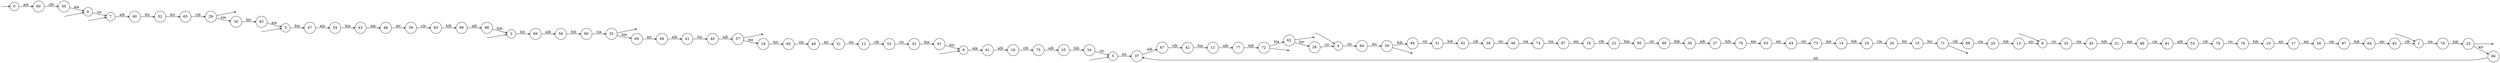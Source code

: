 digraph
{
  vcsn_context = "lat<letterset<char_letters(abc)>, letterset<char_letters(abc)>>, b"
  rankdir = LR
  edge [arrowhead = vee, arrowsize = .6]
  {
    node [shape = point, width = 0]
    I0
    I1
    I2
    I3
    I4
    I5
    I6
    I7
    I8
    I9
    F23
    F29
    F32
    F57
    F59
    F62
    F71
    F72
  }
  {
    node [shape = circle, style = rounded, width = 0.5]
    0
    1
    2
    3
    4
    5
    6
    7
    8
    9
    10
    11
    12
    13
    14
    15
    16
    17
    18
    19
    20
    21
    22
    23
    24
    25
    26
    27
    28
    29
    30
    31
    32
    33
    34
    35
    36
    37
    38
    39
    40
    41
    42
    43
    44
    45
    46
    47
    48
    49
    50
    51
    52
    53
    54
    55
    56
    57
    58
    59
    60
    61
    62
    63
    64
    65
    66
    67
    68
    69
    70
    71
    72
    73
    74
    75
    76
    77
    78
    79
    80
    81
    82
    83
    84
    85
    86
    87
    88
    89
    90
    91
    92
    93
    94
    95
    96
    97
    98
    99
  }
  I0 -> 0
  I1 -> 1
  I2 -> 2
  I3 -> 3
  I4 -> 4
  I5 -> 5
  I6 -> 6
  I7 -> 7
  I8 -> 8
  I9 -> 9
  0 -> 60 [label = "a|a"]
  1 -> 76 [label = "c|a"]
  2 -> 66 [label = "b|c"]
  3 -> 47 [label = "b|a"]
  4 -> 84 [label = "c|c"]
  5 -> 37 [label = "a|c"]
  6 -> 7 [label = "c|c"]
  7 -> 90 [label = "a|b"]
  8 -> 61 [label = "a|a"]
  9 -> 35 [label = "c|c"]
  10 -> 17 [label = "a|c"]
  11 -> 77 [label = "a|b"]
  12 -> 53 [label = "c|b"]
  13 -> 9 [label = "a|c"]
  14 -> 24 [label = "b|b"]
  15 -> 71 [label = "b|c"]
  16 -> 22 [label = "c|b"]
  17 -> 58 [label = "a|a"]
  18 -> 75 [label = "c|b"]
  19 -> 85 [label = "b|c"]
  20 -> 13 [label = "b|b"]
  21 -> 86 [label = "a|a"]
  22 -> 95 [label = "b|a"]
  23 -> F23
  23 -> 96 [label = "a|c"]
  24 -> 26 [label = "c|a"]
  25 -> 34 [label = "b|b"]
  26 -> 15 [label = "b|c"]
  27 -> 79 [label = "b|b"]
  28 -> 4 [label = "c|c"]
  29 -> F29
  29 -> 30 [label = "a|a"]
  30 -> 93 [label = "b|c"]
  31 -> 92 [label = "b|b"]
  32 -> F32
  32 -> 69 [label = "b|a"]
  33 -> 91 [label = "b|a"]
  34 -> 5 [label = "c|c"]
  35 -> 45 [label = "c|a"]
  36 -> 27 [label = "a|b"]
  37 -> 67 [label = "a|b"]
  38 -> 46 [label = "c|c"]
  39 -> 83 [label = "c|a"]
  40 -> 57 [label = "a|b"]
  41 -> 40 [label = "b|c"]
  42 -> 11 [label = "b|a"]
  43 -> 48 [label = "a|a"]
  44 -> 73 [label = "c|c"]
  45 -> 21 [label = "b|b"]
  46 -> 74 [label = "c|a"]
  47 -> 54 [label = "a|a"]
  48 -> 39 [label = "a|c"]
  49 -> 51 [label = "a|c"]
  50 -> 6 [label = "a|a"]
  51 -> 12 [label = "a|c"]
  52 -> 65 [label = "b|c"]
  53 -> 33 [label = "c|c"]
  54 -> 43 [label = "b|a"]
  55 -> 70 [label = "c|b"]
  56 -> 80 [label = "b|b"]
  57 -> F57
  57 -> 19 [label = "a|a"]
  58 -> 97 [label = "c|a"]
  59 -> F59
  59 -> 94 [label = "b|b"]
  60 -> 50 [label = "c|b"]
  61 -> 18 [label = "a|b"]
  62 -> F62
  62 -> 28 [label = "b|c"]
  63 -> 44 [label = "a|c"]
  64 -> 82 [label = "a|c"]
  65 -> 29 [label = "c|b"]
  66 -> 56 [label = "a|b"]
  67 -> 42 [label = "c|b"]
  68 -> 41 [label = "a|b"]
  69 -> 68 [label = "a|c"]
  70 -> 78 [label = "c|c"]
  71 -> F71
  71 -> 89 [label = "c|b"]
  72 -> F72
  72 -> 62 [label = "b|a"]
  73 -> 14 [label = "a|a"]
  74 -> 87 [label = "c|a"]
  75 -> 25 [label = "a|b"]
  76 -> 23 [label = "b|b"]
  77 -> 72 [label = "b|b"]
  78 -> 10 [label = "b|b"]
  79 -> 63 [label = "a|a"]
  80 -> 32 [label = "c|a"]
  81 -> 55 [label = "a|b"]
  82 -> 1 [label = "c|b"]
  83 -> 98 [label = "b|b"]
  84 -> 59 [label = "a|c"]
  85 -> 49 [label = "c|a"]
  86 -> 81 [label = "c|a"]
  87 -> 16 [label = "a|a"]
  88 -> 2 [label = "b|b"]
  89 -> 20 [label = "c|a"]
  90 -> 52 [label = "b|c"]
  91 -> 8 [label = "b|c"]
  92 -> 38 [label = "c|b"]
  93 -> 3 [label = "a|a"]
  94 -> 31 [label = "c|c"]
  95 -> 99 [label = "c|c"]
  96 -> 37 [label = "a|c"]
  97 -> 64 [label = "b|b"]
  98 -> 88 [label = "a|b"]
  99 -> 36 [label = "b|b"]
}
